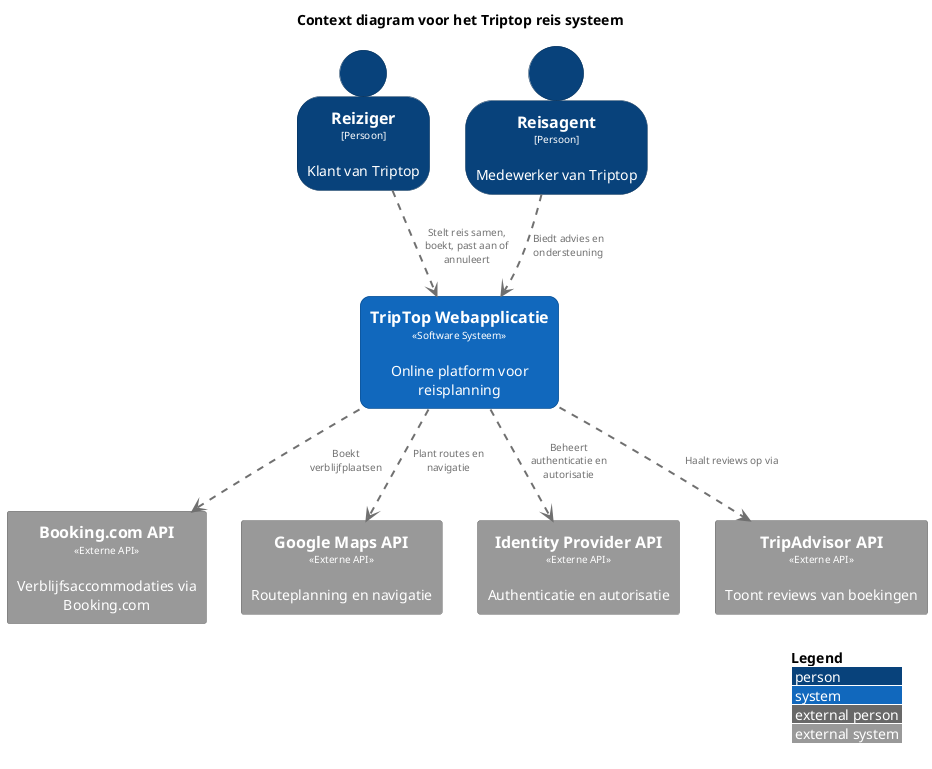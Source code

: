 @startuml
!include <C4/C4_Context>

LAYOUT_WITH_LEGEND()
title Context diagram voor het Triptop reis systeem


top to bottom direction

skinparam {
  arrowFontSize 10
  defaultTextAlignment center
  wrapWidth 200
  maxMessageSize 100
}

hide stereotype

' Kleurinstellingen voor externe APIs
skinparam rectangle<<ExterneAPI>> {
  BackgroundColor #999999
  FontColor #ffffff
  BorderColor #6b6b6b
  shadowing false
}

' Kleurinstelling voor de Triptop Webapplicatie
skinparam rectangle<<TripTopWebapplicatie>> {
  BackgroundColor #1168bd
  FontColor #ffffff
  BorderColor #0b4884
  roundCorner 20
  shadowing false
}

' Kleurinstelling voor actoren
skinparam person<<Reisagent>> {
  BackgroundColor #08427b
  FontColor #ffffff
  BorderColor #052e56
  shadowing false
}

skinparam person<<Reiziger>> {
  BackgroundColor #08427b
  FontColor #ffffff
  BorderColor #052e56
  shadowing false
}

' Actoren
person "==Reiziger\n<size:10>[Persoon]</size>\n\nKlant van Triptop" <<Reiziger>> as Reiziger
person "==Reisagent\n<size:10>[Persoon]</size>\n\nMedewerker van Triptop" <<Reisagent>> as Reisagent

' Hoofd systeem
rectangle "==TripTop Webapplicatie\n<size:10><<Software Systeem>></size>\n\nOnline platform voor reisplanning" <<TripTopWebapplicatie>> as TripTopWebapplicatie

' Externe APIs
rectangle "==Booking.com API\n<size:10><<Externe API>></size>\n\nVerblijfsaccommodaties via Booking.com" <<ExterneAPI>> as BookingAPI
rectangle "==Google Maps API\n<size:10><<Externe API>></size>\n\nRouteplanning en navigatie" <<ExterneAPI>> as GoogleMapsAPI
rectangle "==Identity Provider API\n<size:10><<Externe API>></size>\n\nAuthenticatie en autorisatie" <<ExterneAPI>> as IdentityProviderAPI
rectangle "==TripAdvisor API\n<size:10><<Externe API>></size>\n\nToont reviews van boekingen" <<ExterneAPI>> as TripAdvisor

' Interacties met het systeem
Reiziger .[#707070,thickness=2].> TripTopWebapplicatie : "<color:#707070>Stelt reis samen, boekt, past aan of annuleert"
Reisagent .[#707070,thickness=2].> TripTopWebapplicatie : "<color:#707070>Biedt advies en ondersteuning"

' Interacties met externe systemen
TripTopWebapplicatie .[#707070,thickness=2].> BookingAPI : "<color:#707070>Boekt verblijfplaatsen"
TripTopWebapplicatie .[#707070,thickness=2].> GoogleMapsAPI : "<color:#707070>Plant routes en navigatie"
TripTopWebapplicatie .[#707070,thickness=2].> IdentityProviderAPI : "<color:#707070>Beheert authenticatie en autorisatie"
TripTopWebapplicatie .[#707070,thickness=2].> TripAdvisor : "<color:#707070>Haalt reviews op via"

@enduml
